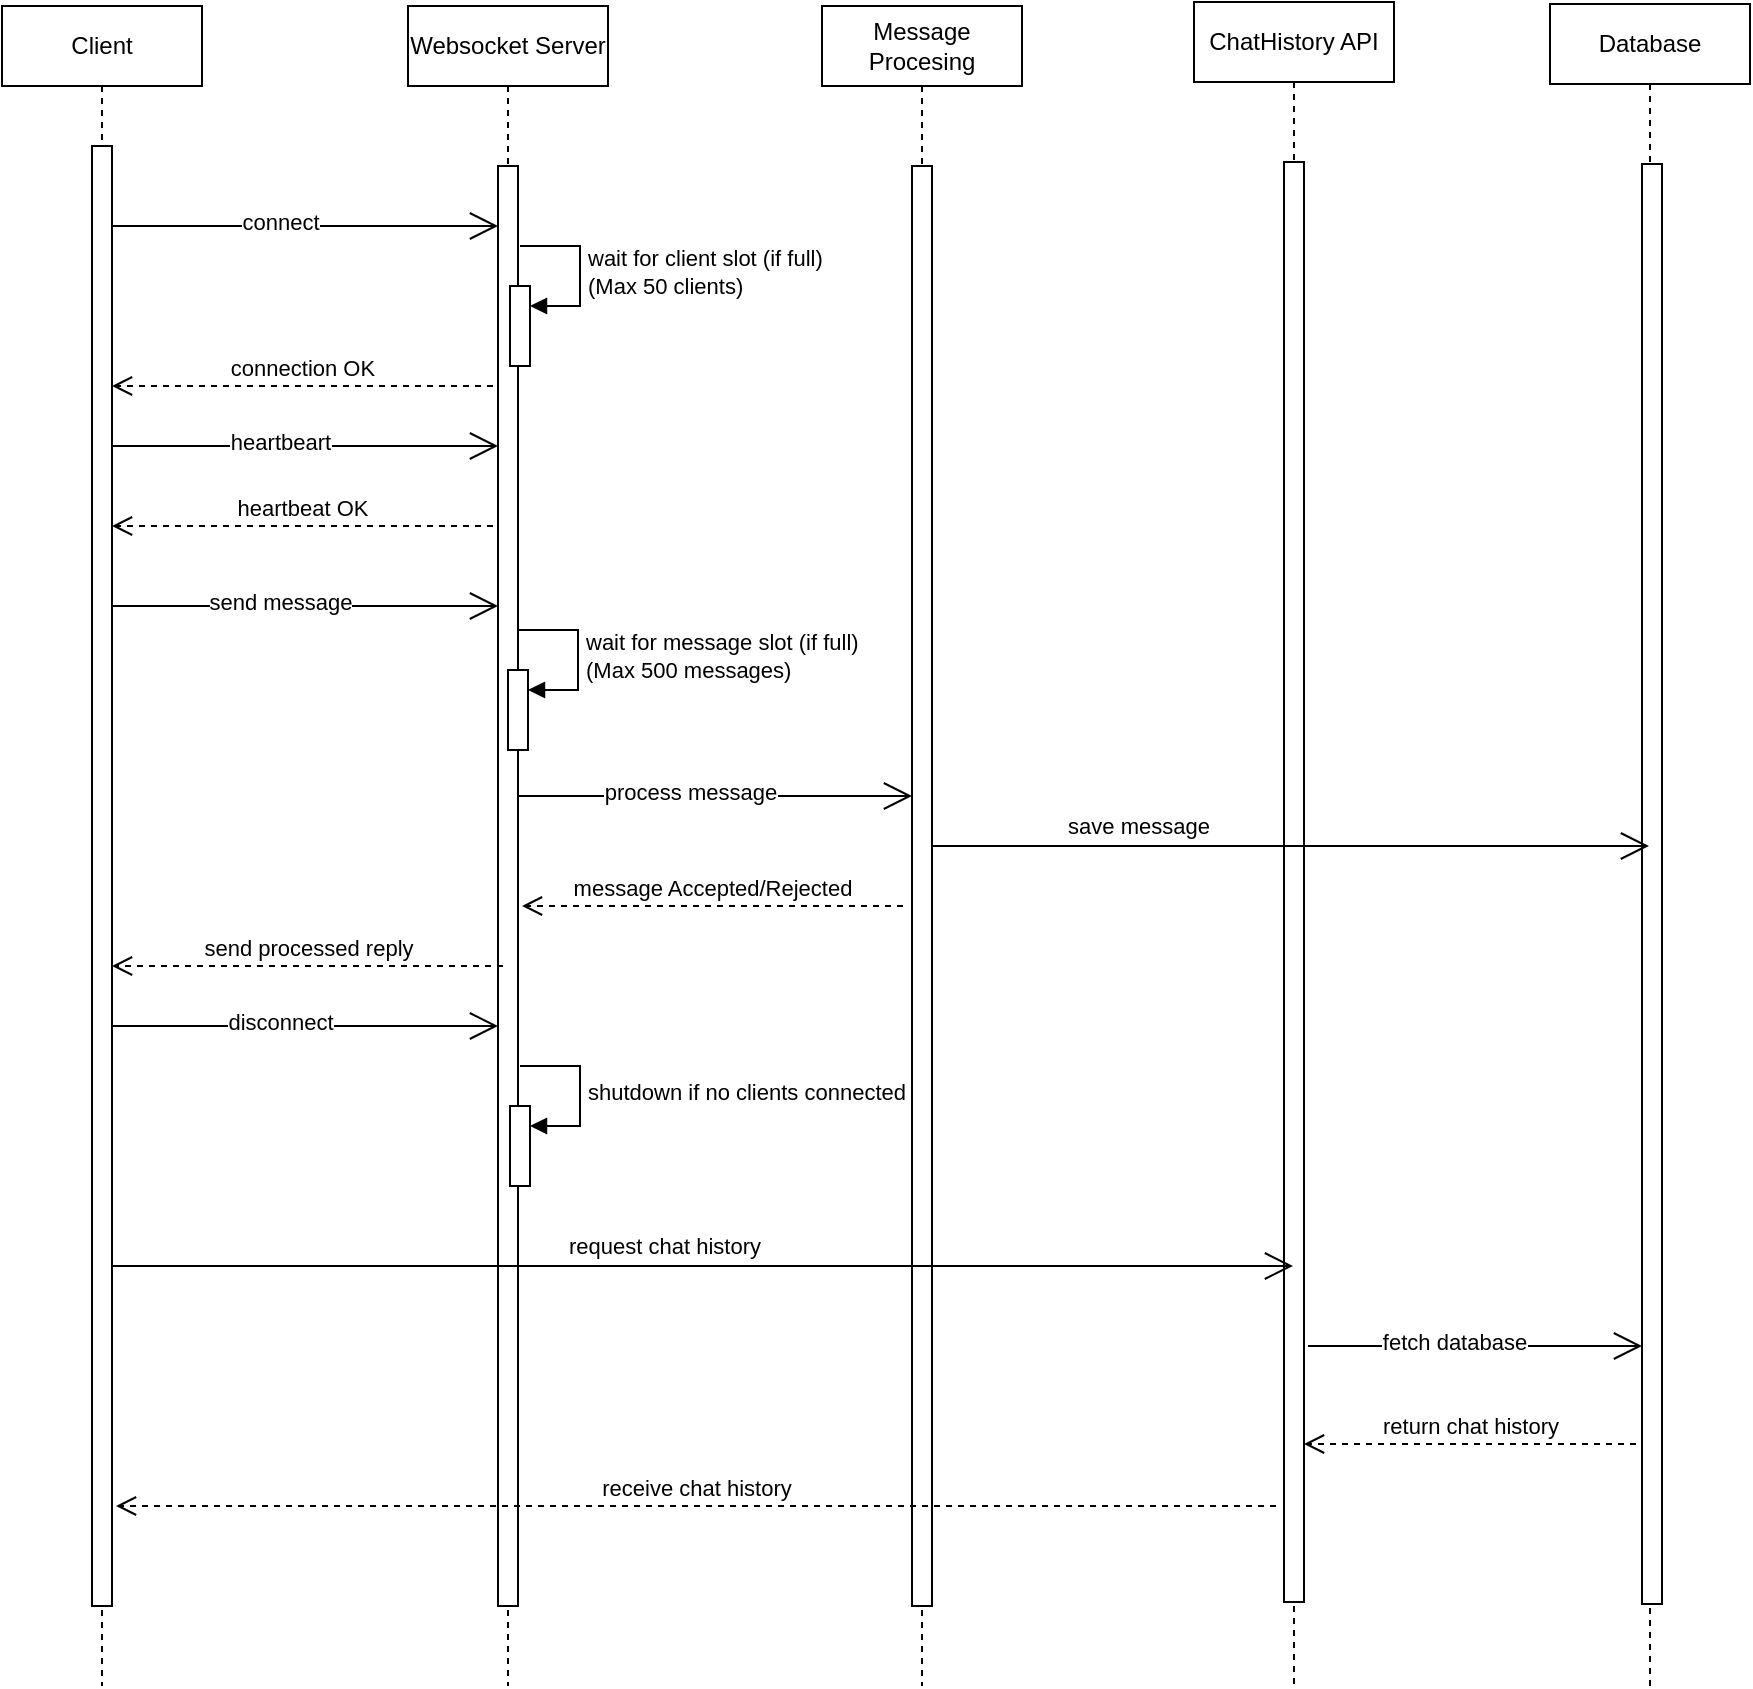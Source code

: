 <mxfile version="24.8.8">
  <diagram name="Page-1" id="2YBvvXClWsGukQMizWep">
    <mxGraphModel dx="1686" dy="964" grid="1" gridSize="10" guides="1" tooltips="1" connect="1" arrows="1" fold="1" page="1" pageScale="1" pageWidth="850" pageHeight="1100" math="0" shadow="0">
      <root>
        <mxCell id="0" />
        <mxCell id="1" parent="0" />
        <mxCell id="c5--fq1MddVvUswSSV9n-39" value="ChatHistory API" style="shape=umlLifeline;perimeter=lifelinePerimeter;whiteSpace=wrap;html=1;container=0;dropTarget=0;collapsible=0;recursiveResize=0;outlineConnect=0;portConstraint=eastwest;newEdgeStyle={&quot;edgeStyle&quot;:&quot;elbowEdgeStyle&quot;,&quot;elbow&quot;:&quot;vertical&quot;,&quot;curved&quot;:0,&quot;rounded&quot;:0};" vertex="1" parent="1">
          <mxGeometry x="636" y="38" width="100" height="842" as="geometry" />
        </mxCell>
        <mxCell id="c5--fq1MddVvUswSSV9n-40" value="" style="html=1;points=[];perimeter=orthogonalPerimeter;outlineConnect=0;targetShapes=umlLifeline;portConstraint=eastwest;newEdgeStyle={&quot;edgeStyle&quot;:&quot;elbowEdgeStyle&quot;,&quot;elbow&quot;:&quot;vertical&quot;,&quot;curved&quot;:0,&quot;rounded&quot;:0};" vertex="1" parent="c5--fq1MddVvUswSSV9n-39">
          <mxGeometry x="45" y="80" width="10" height="720" as="geometry" />
        </mxCell>
        <mxCell id="aM9ryv3xv72pqoxQDRHE-1" value="Client" style="shape=umlLifeline;perimeter=lifelinePerimeter;whiteSpace=wrap;html=1;container=0;dropTarget=0;collapsible=0;recursiveResize=0;outlineConnect=0;portConstraint=eastwest;newEdgeStyle={&quot;edgeStyle&quot;:&quot;elbowEdgeStyle&quot;,&quot;elbow&quot;:&quot;vertical&quot;,&quot;curved&quot;:0,&quot;rounded&quot;:0};" parent="1" vertex="1">
          <mxGeometry x="40" y="40" width="100" height="840" as="geometry" />
        </mxCell>
        <mxCell id="aM9ryv3xv72pqoxQDRHE-2" value="" style="html=1;points=[];perimeter=orthogonalPerimeter;outlineConnect=0;targetShapes=umlLifeline;portConstraint=eastwest;newEdgeStyle={&quot;edgeStyle&quot;:&quot;elbowEdgeStyle&quot;,&quot;elbow&quot;:&quot;vertical&quot;,&quot;curved&quot;:0,&quot;rounded&quot;:0};" parent="aM9ryv3xv72pqoxQDRHE-1" vertex="1">
          <mxGeometry x="45" y="70" width="10" height="730" as="geometry" />
        </mxCell>
        <mxCell id="aM9ryv3xv72pqoxQDRHE-5" value="Websocket Server" style="shape=umlLifeline;perimeter=lifelinePerimeter;whiteSpace=wrap;html=1;container=0;dropTarget=0;collapsible=0;recursiveResize=0;outlineConnect=0;portConstraint=eastwest;newEdgeStyle={&quot;edgeStyle&quot;:&quot;elbowEdgeStyle&quot;,&quot;elbow&quot;:&quot;vertical&quot;,&quot;curved&quot;:0,&quot;rounded&quot;:0};" parent="1" vertex="1">
          <mxGeometry x="243" y="40" width="100" height="840" as="geometry" />
        </mxCell>
        <mxCell id="aM9ryv3xv72pqoxQDRHE-6" value="" style="html=1;points=[];perimeter=orthogonalPerimeter;outlineConnect=0;targetShapes=umlLifeline;portConstraint=eastwest;newEdgeStyle={&quot;edgeStyle&quot;:&quot;elbowEdgeStyle&quot;,&quot;elbow&quot;:&quot;vertical&quot;,&quot;curved&quot;:0,&quot;rounded&quot;:0};" parent="aM9ryv3xv72pqoxQDRHE-5" vertex="1">
          <mxGeometry x="45" y="80" width="10" height="720" as="geometry" />
        </mxCell>
        <mxCell id="c5--fq1MddVvUswSSV9n-11" value="" style="html=1;points=[[0,0,0,0,5],[0,1,0,0,-5],[1,0,0,0,5],[1,1,0,0,-5]];perimeter=orthogonalPerimeter;outlineConnect=0;targetShapes=umlLifeline;portConstraint=eastwest;newEdgeStyle={&quot;curved&quot;:0,&quot;rounded&quot;:0};" vertex="1" parent="aM9ryv3xv72pqoxQDRHE-5">
          <mxGeometry x="51" y="140" width="10" height="40" as="geometry" />
        </mxCell>
        <mxCell id="c5--fq1MddVvUswSSV9n-12" value="wait for client slot (if full)&lt;div&gt;(Max 50 clients)&lt;/div&gt;" style="html=1;align=left;spacingLeft=2;endArrow=block;rounded=0;edgeStyle=orthogonalEdgeStyle;curved=0;rounded=0;" edge="1" target="c5--fq1MddVvUswSSV9n-11" parent="aM9ryv3xv72pqoxQDRHE-5">
          <mxGeometry relative="1" as="geometry">
            <mxPoint x="56" y="120" as="sourcePoint" />
            <Array as="points">
              <mxPoint x="86" y="150" />
            </Array>
          </mxGeometry>
        </mxCell>
        <mxCell id="c5--fq1MddVvUswSSV9n-23" value="" style="html=1;points=[[0,0,0,0,5],[0,1,0,0,-5],[1,0,0,0,5],[1,1,0,0,-5]];perimeter=orthogonalPerimeter;outlineConnect=0;targetShapes=umlLifeline;portConstraint=eastwest;newEdgeStyle={&quot;curved&quot;:0,&quot;rounded&quot;:0};" vertex="1" parent="aM9ryv3xv72pqoxQDRHE-5">
          <mxGeometry x="50" y="332" width="10" height="40" as="geometry" />
        </mxCell>
        <mxCell id="c5--fq1MddVvUswSSV9n-24" value="wait for message slot (if full)&lt;div&gt;(Max 500 messages)&lt;/div&gt;" style="html=1;align=left;spacingLeft=2;endArrow=block;rounded=0;edgeStyle=orthogonalEdgeStyle;curved=0;rounded=0;" edge="1" parent="aM9ryv3xv72pqoxQDRHE-5" target="c5--fq1MddVvUswSSV9n-23">
          <mxGeometry relative="1" as="geometry">
            <mxPoint x="55" y="312" as="sourcePoint" />
            <Array as="points">
              <mxPoint x="85" y="342" />
            </Array>
          </mxGeometry>
        </mxCell>
        <mxCell id="c5--fq1MddVvUswSSV9n-34" value="" style="html=1;points=[[0,0,0,0,5],[0,1,0,0,-5],[1,0,0,0,5],[1,1,0,0,-5]];perimeter=orthogonalPerimeter;outlineConnect=0;targetShapes=umlLifeline;portConstraint=eastwest;newEdgeStyle={&quot;curved&quot;:0,&quot;rounded&quot;:0};" vertex="1" parent="aM9ryv3xv72pqoxQDRHE-5">
          <mxGeometry x="51" y="550" width="10" height="40" as="geometry" />
        </mxCell>
        <mxCell id="c5--fq1MddVvUswSSV9n-35" value="shutdown if no clients connected" style="html=1;align=left;spacingLeft=2;endArrow=block;rounded=0;edgeStyle=orthogonalEdgeStyle;curved=0;rounded=0;" edge="1" parent="aM9ryv3xv72pqoxQDRHE-5" target="c5--fq1MddVvUswSSV9n-34">
          <mxGeometry relative="1" as="geometry">
            <mxPoint x="56" y="530" as="sourcePoint" />
            <Array as="points">
              <mxPoint x="86" y="560" />
            </Array>
          </mxGeometry>
        </mxCell>
        <mxCell id="c5--fq1MddVvUswSSV9n-1" value="Message Procesing" style="shape=umlLifeline;perimeter=lifelinePerimeter;whiteSpace=wrap;html=1;container=0;dropTarget=0;collapsible=0;recursiveResize=0;outlineConnect=0;portConstraint=eastwest;newEdgeStyle={&quot;edgeStyle&quot;:&quot;elbowEdgeStyle&quot;,&quot;elbow&quot;:&quot;vertical&quot;,&quot;curved&quot;:0,&quot;rounded&quot;:0};" vertex="1" parent="1">
          <mxGeometry x="450" y="40" width="100" height="840" as="geometry" />
        </mxCell>
        <mxCell id="c5--fq1MddVvUswSSV9n-2" value="" style="html=1;points=[];perimeter=orthogonalPerimeter;outlineConnect=0;targetShapes=umlLifeline;portConstraint=eastwest;newEdgeStyle={&quot;edgeStyle&quot;:&quot;elbowEdgeStyle&quot;,&quot;elbow&quot;:&quot;vertical&quot;,&quot;curved&quot;:0,&quot;rounded&quot;:0};" vertex="1" parent="c5--fq1MddVvUswSSV9n-1">
          <mxGeometry x="45" y="80" width="10" height="720" as="geometry" />
        </mxCell>
        <mxCell id="c5--fq1MddVvUswSSV9n-3" value="Database" style="shape=umlLifeline;perimeter=lifelinePerimeter;whiteSpace=wrap;html=1;container=0;dropTarget=0;collapsible=0;recursiveResize=0;outlineConnect=0;portConstraint=eastwest;newEdgeStyle={&quot;edgeStyle&quot;:&quot;elbowEdgeStyle&quot;,&quot;elbow&quot;:&quot;vertical&quot;,&quot;curved&quot;:0,&quot;rounded&quot;:0};" vertex="1" parent="1">
          <mxGeometry x="814" y="39" width="100" height="841" as="geometry" />
        </mxCell>
        <mxCell id="c5--fq1MddVvUswSSV9n-4" value="" style="html=1;points=[];perimeter=orthogonalPerimeter;outlineConnect=0;targetShapes=umlLifeline;portConstraint=eastwest;newEdgeStyle={&quot;edgeStyle&quot;:&quot;elbowEdgeStyle&quot;,&quot;elbow&quot;:&quot;vertical&quot;,&quot;curved&quot;:0,&quot;rounded&quot;:0};" vertex="1" parent="c5--fq1MddVvUswSSV9n-3">
          <mxGeometry x="46" y="80" width="10" height="720" as="geometry" />
        </mxCell>
        <mxCell id="c5--fq1MddVvUswSSV9n-5" value="" style="endArrow=open;endFill=1;endSize=12;html=1;rounded=0;" edge="1" parent="1" source="aM9ryv3xv72pqoxQDRHE-2" target="aM9ryv3xv72pqoxQDRHE-6">
          <mxGeometry width="160" relative="1" as="geometry">
            <mxPoint x="99.5" y="140" as="sourcePoint" />
            <mxPoint x="280" y="140" as="targetPoint" />
            <Array as="points">
              <mxPoint x="210" y="150" />
            </Array>
          </mxGeometry>
        </mxCell>
        <mxCell id="c5--fq1MddVvUswSSV9n-7" value="connect" style="edgeLabel;html=1;align=center;verticalAlign=middle;resizable=0;points=[];" vertex="1" connectable="0" parent="c5--fq1MddVvUswSSV9n-5">
          <mxGeometry x="-0.141" y="2" relative="1" as="geometry">
            <mxPoint x="1" as="offset" />
          </mxGeometry>
        </mxCell>
        <mxCell id="c5--fq1MddVvUswSSV9n-10" value="connection OK" style="html=1;verticalAlign=bottom;endArrow=open;dashed=1;endSize=8;curved=0;rounded=0;" edge="1" parent="1" target="aM9ryv3xv72pqoxQDRHE-2">
          <mxGeometry relative="1" as="geometry">
            <mxPoint x="285.5" y="230" as="sourcePoint" />
            <mxPoint x="100" y="230" as="targetPoint" />
          </mxGeometry>
        </mxCell>
        <mxCell id="c5--fq1MddVvUswSSV9n-18" value="" style="endArrow=open;endFill=1;endSize=12;html=1;rounded=0;" edge="1" parent="1">
          <mxGeometry width="160" relative="1" as="geometry">
            <mxPoint x="95" y="260" as="sourcePoint" />
            <mxPoint x="288" y="260" as="targetPoint" />
            <Array as="points">
              <mxPoint x="210" y="260" />
            </Array>
          </mxGeometry>
        </mxCell>
        <mxCell id="c5--fq1MddVvUswSSV9n-19" value="heartbeart" style="edgeLabel;html=1;align=center;verticalAlign=middle;resizable=0;points=[];" vertex="1" connectable="0" parent="c5--fq1MddVvUswSSV9n-18">
          <mxGeometry x="-0.141" y="2" relative="1" as="geometry">
            <mxPoint x="1" as="offset" />
          </mxGeometry>
        </mxCell>
        <mxCell id="c5--fq1MddVvUswSSV9n-20" value="heartbeat OK" style="html=1;verticalAlign=bottom;endArrow=open;dashed=1;endSize=8;curved=0;rounded=0;" edge="1" parent="1">
          <mxGeometry relative="1" as="geometry">
            <mxPoint x="285.5" y="300" as="sourcePoint" />
            <mxPoint x="95" y="300" as="targetPoint" />
          </mxGeometry>
        </mxCell>
        <mxCell id="c5--fq1MddVvUswSSV9n-21" value="" style="endArrow=open;endFill=1;endSize=12;html=1;rounded=0;" edge="1" parent="1">
          <mxGeometry width="160" relative="1" as="geometry">
            <mxPoint x="95" y="340" as="sourcePoint" />
            <mxPoint x="288" y="340" as="targetPoint" />
            <Array as="points">
              <mxPoint x="210" y="340" />
            </Array>
          </mxGeometry>
        </mxCell>
        <mxCell id="c5--fq1MddVvUswSSV9n-22" value="send message" style="edgeLabel;html=1;align=center;verticalAlign=middle;resizable=0;points=[];" vertex="1" connectable="0" parent="c5--fq1MddVvUswSSV9n-21">
          <mxGeometry x="-0.141" y="2" relative="1" as="geometry">
            <mxPoint x="1" as="offset" />
          </mxGeometry>
        </mxCell>
        <mxCell id="c5--fq1MddVvUswSSV9n-25" value="" style="endArrow=open;endFill=1;endSize=12;html=1;rounded=0;" edge="1" parent="1" target="c5--fq1MddVvUswSSV9n-2">
          <mxGeometry width="160" relative="1" as="geometry">
            <mxPoint x="298" y="435" as="sourcePoint" />
            <mxPoint x="491" y="435" as="targetPoint" />
            <Array as="points">
              <mxPoint x="413" y="435" />
            </Array>
          </mxGeometry>
        </mxCell>
        <mxCell id="c5--fq1MddVvUswSSV9n-26" value="process message" style="edgeLabel;html=1;align=center;verticalAlign=middle;resizable=0;points=[];" vertex="1" connectable="0" parent="c5--fq1MddVvUswSSV9n-25">
          <mxGeometry x="-0.141" y="2" relative="1" as="geometry">
            <mxPoint x="1" as="offset" />
          </mxGeometry>
        </mxCell>
        <mxCell id="c5--fq1MddVvUswSSV9n-29" value="message Accepted/Rejected" style="html=1;verticalAlign=bottom;endArrow=open;dashed=1;endSize=8;curved=0;rounded=0;" edge="1" parent="1">
          <mxGeometry relative="1" as="geometry">
            <mxPoint x="490.5" y="490" as="sourcePoint" />
            <mxPoint x="300" y="490" as="targetPoint" />
          </mxGeometry>
        </mxCell>
        <mxCell id="c5--fq1MddVvUswSSV9n-27" value="" style="endArrow=open;endFill=1;endSize=12;html=1;rounded=0;" edge="1" parent="1" target="c5--fq1MddVvUswSSV9n-3">
          <mxGeometry width="160" relative="1" as="geometry">
            <mxPoint x="505" y="460" as="sourcePoint" />
            <mxPoint x="702" y="460" as="targetPoint" />
            <Array as="points">
              <mxPoint x="620" y="460" />
            </Array>
          </mxGeometry>
        </mxCell>
        <mxCell id="c5--fq1MddVvUswSSV9n-28" value="save message" style="edgeLabel;html=1;align=center;verticalAlign=middle;resizable=0;points=[];" vertex="1" connectable="0" parent="c5--fq1MddVvUswSSV9n-27">
          <mxGeometry x="-0.141" y="2" relative="1" as="geometry">
            <mxPoint x="-51" y="-8" as="offset" />
          </mxGeometry>
        </mxCell>
        <mxCell id="c5--fq1MddVvUswSSV9n-30" value="send processed reply" style="html=1;verticalAlign=bottom;endArrow=open;dashed=1;endSize=8;curved=0;rounded=0;" edge="1" parent="1" target="aM9ryv3xv72pqoxQDRHE-2">
          <mxGeometry relative="1" as="geometry">
            <mxPoint x="290.5" y="520" as="sourcePoint" />
            <mxPoint x="100" y="520" as="targetPoint" />
          </mxGeometry>
        </mxCell>
        <mxCell id="c5--fq1MddVvUswSSV9n-31" value="" style="endArrow=open;endFill=1;endSize=12;html=1;rounded=0;" edge="1" parent="1">
          <mxGeometry width="160" relative="1" as="geometry">
            <mxPoint x="95" y="550" as="sourcePoint" />
            <mxPoint x="288" y="550" as="targetPoint" />
            <Array as="points">
              <mxPoint x="210" y="550" />
            </Array>
          </mxGeometry>
        </mxCell>
        <mxCell id="c5--fq1MddVvUswSSV9n-32" value="disconnect" style="edgeLabel;html=1;align=center;verticalAlign=middle;resizable=0;points=[];" vertex="1" connectable="0" parent="c5--fq1MddVvUswSSV9n-31">
          <mxGeometry x="-0.141" y="2" relative="1" as="geometry">
            <mxPoint x="1" as="offset" />
          </mxGeometry>
        </mxCell>
        <mxCell id="c5--fq1MddVvUswSSV9n-41" value="" style="endArrow=open;endFill=1;endSize=12;html=1;rounded=0;" edge="1" parent="1" target="c5--fq1MddVvUswSSV9n-39">
          <mxGeometry width="160" relative="1" as="geometry">
            <mxPoint x="95" y="670" as="sourcePoint" />
            <mxPoint x="434" y="670" as="targetPoint" />
            <Array as="points">
              <mxPoint x="210" y="670" />
            </Array>
          </mxGeometry>
        </mxCell>
        <mxCell id="c5--fq1MddVvUswSSV9n-42" value="request chat history" style="edgeLabel;html=1;align=center;verticalAlign=middle;resizable=0;points=[];" vertex="1" connectable="0" parent="c5--fq1MddVvUswSSV9n-41">
          <mxGeometry x="-0.141" y="2" relative="1" as="geometry">
            <mxPoint x="22" y="-8" as="offset" />
          </mxGeometry>
        </mxCell>
        <mxCell id="c5--fq1MddVvUswSSV9n-43" value="" style="endArrow=open;endFill=1;endSize=12;html=1;rounded=0;" edge="1" parent="1">
          <mxGeometry width="160" relative="1" as="geometry">
            <mxPoint x="693" y="710" as="sourcePoint" />
            <mxPoint x="860" y="710" as="targetPoint" />
            <Array as="points">
              <mxPoint x="778" y="710" />
            </Array>
          </mxGeometry>
        </mxCell>
        <mxCell id="c5--fq1MddVvUswSSV9n-44" value="fetch database" style="edgeLabel;html=1;align=center;verticalAlign=middle;resizable=0;points=[];" vertex="1" connectable="0" parent="c5--fq1MddVvUswSSV9n-43">
          <mxGeometry x="-0.141" y="2" relative="1" as="geometry">
            <mxPoint x="1" as="offset" />
          </mxGeometry>
        </mxCell>
        <mxCell id="c5--fq1MddVvUswSSV9n-45" value="return chat history" style="html=1;verticalAlign=bottom;endArrow=open;dashed=1;endSize=8;curved=0;rounded=0;" edge="1" parent="1" target="c5--fq1MddVvUswSSV9n-40">
          <mxGeometry relative="1" as="geometry">
            <mxPoint x="857" y="759" as="sourcePoint" />
            <mxPoint x="697" y="759" as="targetPoint" />
          </mxGeometry>
        </mxCell>
        <mxCell id="c5--fq1MddVvUswSSV9n-46" value="receive chat history" style="html=1;verticalAlign=bottom;endArrow=open;dashed=1;endSize=8;curved=0;rounded=0;" edge="1" parent="1">
          <mxGeometry relative="1" as="geometry">
            <mxPoint x="677" y="790" as="sourcePoint" />
            <mxPoint x="97" y="790" as="targetPoint" />
          </mxGeometry>
        </mxCell>
      </root>
    </mxGraphModel>
  </diagram>
</mxfile>
